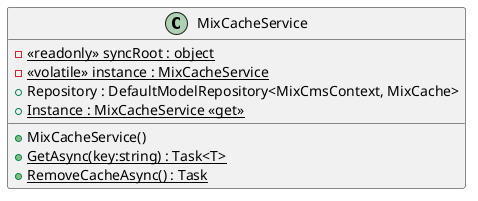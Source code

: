 @startuml
class MixCacheService {
    - {static} <<readonly>> syncRoot : object
    - {static} <<volatile>> instance : MixCacheService
    + Repository : DefaultModelRepository<MixCmsContext, MixCache>
    + MixCacheService()
    + {static} Instance : MixCacheService <<get>>
    + {static} GetAsync(key:string) : Task<T>
    + {static} RemoveCacheAsync() : Task
}
@enduml
